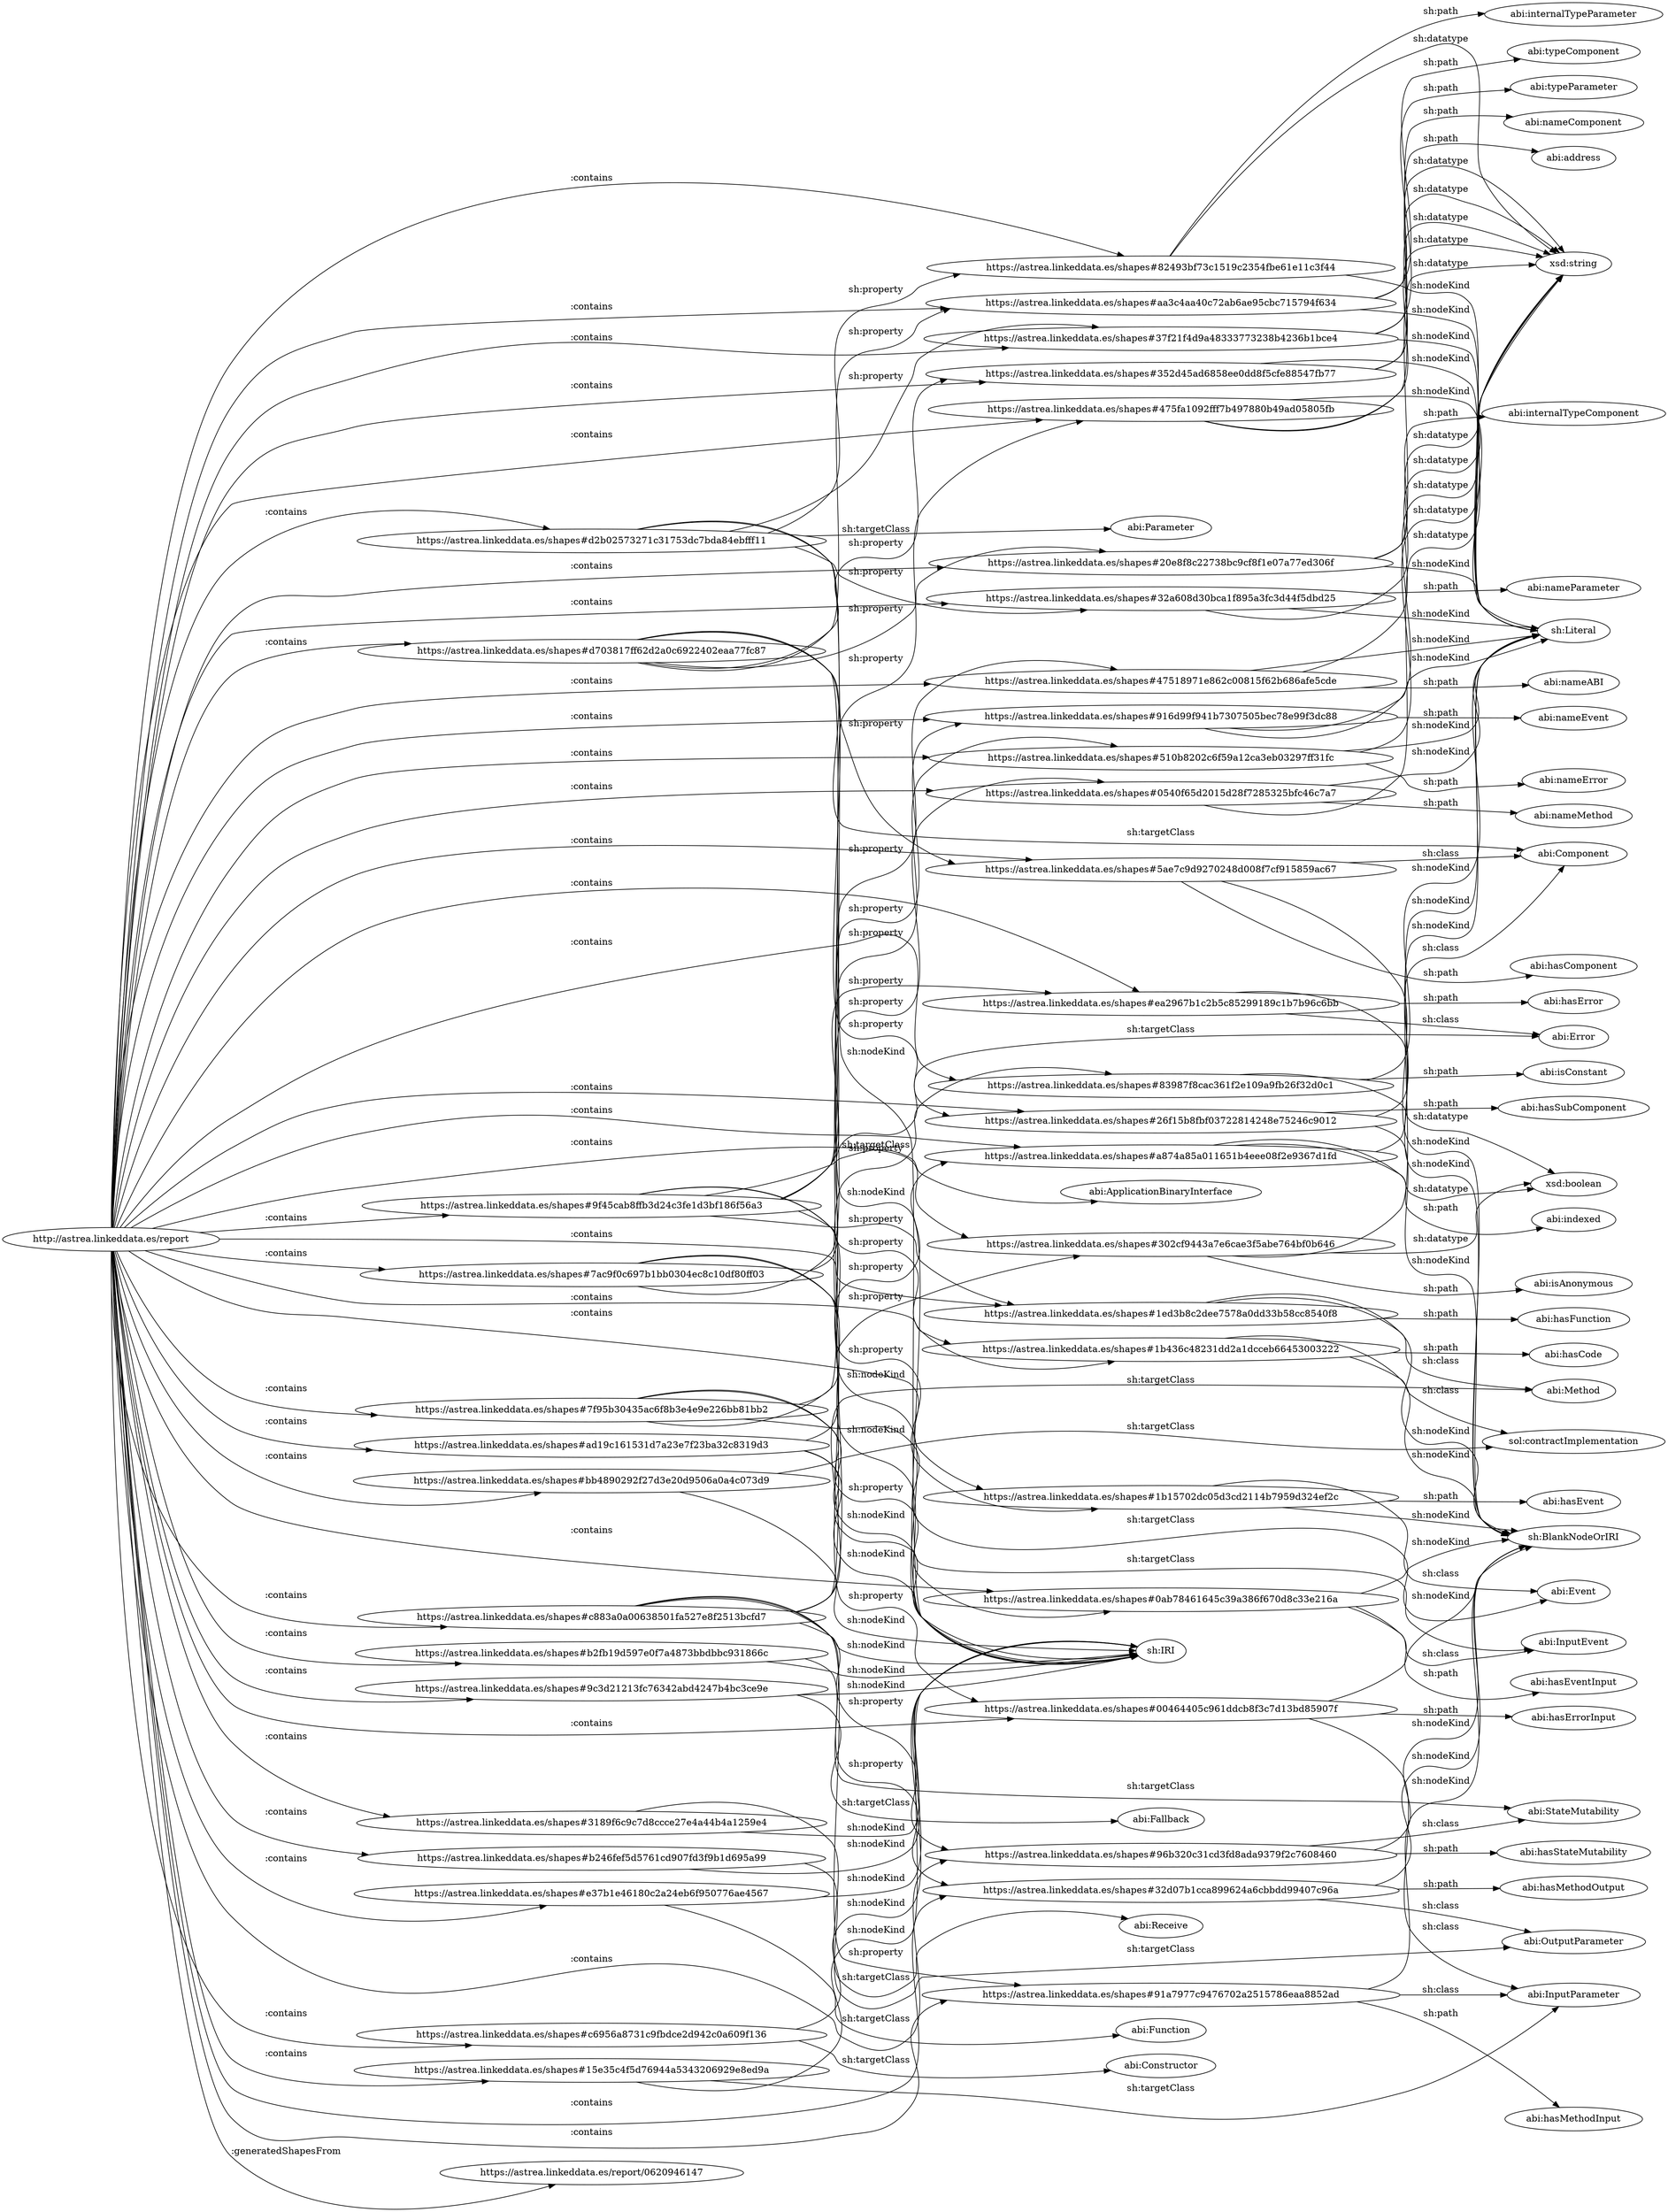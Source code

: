 digraph ar2dtool_diagram { 
rankdir=LR;
size="1501"
	"https://astrea.linkeddata.es/shapes#aa3c4aa40c72ab6ae95cbc715794f634" -> "abi:typeComponent" [ label = "sh:path" ];
	"https://astrea.linkeddata.es/shapes#aa3c4aa40c72ab6ae95cbc715794f634" -> "sh:Literal" [ label = "sh:nodeKind" ];
	"https://astrea.linkeddata.es/shapes#aa3c4aa40c72ab6ae95cbc715794f634" -> "xsd:string" [ label = "sh:datatype" ];
	"https://astrea.linkeddata.es/shapes#9c3d21213fc76342abd4247b4bc3ce9e" -> "abi:Fallback" [ label = "sh:targetClass" ];
	"https://astrea.linkeddata.es/shapes#9c3d21213fc76342abd4247b4bc3ce9e" -> "sh:IRI" [ label = "sh:nodeKind" ];
	"https://astrea.linkeddata.es/shapes#83987f8cac361f2e109a9fb26f32d0c1" -> "abi:isConstant" [ label = "sh:path" ];
	"https://astrea.linkeddata.es/shapes#83987f8cac361f2e109a9fb26f32d0c1" -> "sh:Literal" [ label = "sh:nodeKind" ];
	"https://astrea.linkeddata.es/shapes#83987f8cac361f2e109a9fb26f32d0c1" -> "xsd:boolean" [ label = "sh:datatype" ];
	"https://astrea.linkeddata.es/shapes#9f45cab8ffb3d24c3fe1d3bf186f56a3" -> "https://astrea.linkeddata.es/shapes#47518971e862c00815f62b686afe5cde" [ label = "sh:property" ];
	"https://astrea.linkeddata.es/shapes#9f45cab8ffb3d24c3fe1d3bf186f56a3" -> "https://astrea.linkeddata.es/shapes#1ed3b8c2dee7578a0dd33b58cc8540f8" [ label = "sh:property" ];
	"https://astrea.linkeddata.es/shapes#9f45cab8ffb3d24c3fe1d3bf186f56a3" -> "https://astrea.linkeddata.es/shapes#475fa1092fff7b497880b49ad05805fb" [ label = "sh:property" ];
	"https://astrea.linkeddata.es/shapes#9f45cab8ffb3d24c3fe1d3bf186f56a3" -> "https://astrea.linkeddata.es/shapes#1b436c48231dd2a1dcceb66453003222" [ label = "sh:property" ];
	"https://astrea.linkeddata.es/shapes#9f45cab8ffb3d24c3fe1d3bf186f56a3" -> "https://astrea.linkeddata.es/shapes#1b15702dc05d3cd2114b7959d324ef2c" [ label = "sh:property" ];
	"https://astrea.linkeddata.es/shapes#9f45cab8ffb3d24c3fe1d3bf186f56a3" -> "abi:ApplicationBinaryInterface" [ label = "sh:targetClass" ];
	"https://astrea.linkeddata.es/shapes#9f45cab8ffb3d24c3fe1d3bf186f56a3" -> "sh:IRI" [ label = "sh:nodeKind" ];
	"https://astrea.linkeddata.es/shapes#9f45cab8ffb3d24c3fe1d3bf186f56a3" -> "https://astrea.linkeddata.es/shapes#ea2967b1c2b5c85299189c1b7b96c6bb" [ label = "sh:property" ];
	"https://astrea.linkeddata.es/shapes#7ac9f0c697b1bb0304ec8c10df80ff03" -> "abi:Error" [ label = "sh:targetClass" ];
	"https://astrea.linkeddata.es/shapes#7ac9f0c697b1bb0304ec8c10df80ff03" -> "https://astrea.linkeddata.es/shapes#510b8202c6f59a12ca3eb03297ff31fc" [ label = "sh:property" ];
	"https://astrea.linkeddata.es/shapes#7ac9f0c697b1bb0304ec8c10df80ff03" -> "https://astrea.linkeddata.es/shapes#00464405c961ddcb8f3c7d13bd85907f" [ label = "sh:property" ];
	"https://astrea.linkeddata.es/shapes#7ac9f0c697b1bb0304ec8c10df80ff03" -> "sh:IRI" [ label = "sh:nodeKind" ];
	"https://astrea.linkeddata.es/shapes#352d45ad6858ee0dd8f5cfe88547fb77" -> "abi:nameComponent" [ label = "sh:path" ];
	"https://astrea.linkeddata.es/shapes#352d45ad6858ee0dd8f5cfe88547fb77" -> "sh:Literal" [ label = "sh:nodeKind" ];
	"https://astrea.linkeddata.es/shapes#352d45ad6858ee0dd8f5cfe88547fb77" -> "xsd:string" [ label = "sh:datatype" ];
	"https://astrea.linkeddata.es/shapes#bb4890292f27d3e20d9506a0a4c073d9" -> "sol:contractImplementation" [ label = "sh:targetClass" ];
	"https://astrea.linkeddata.es/shapes#bb4890292f27d3e20d9506a0a4c073d9" -> "sh:IRI" [ label = "sh:nodeKind" ];
	"https://astrea.linkeddata.es/shapes#d2b02573271c31753dc7bda84ebfff11" -> "abi:Parameter" [ label = "sh:targetClass" ];
	"https://astrea.linkeddata.es/shapes#d2b02573271c31753dc7bda84ebfff11" -> "https://astrea.linkeddata.es/shapes#82493bf73c1519c2354fbe61e11c3f44" [ label = "sh:property" ];
	"https://astrea.linkeddata.es/shapes#d2b02573271c31753dc7bda84ebfff11" -> "https://astrea.linkeddata.es/shapes#37f21f4d9a48333773238b4236b1bce4" [ label = "sh:property" ];
	"https://astrea.linkeddata.es/shapes#d2b02573271c31753dc7bda84ebfff11" -> "https://astrea.linkeddata.es/shapes#32a608d30bca1f895a3fc3d44f5dbd25" [ label = "sh:property" ];
	"https://astrea.linkeddata.es/shapes#d2b02573271c31753dc7bda84ebfff11" -> "https://astrea.linkeddata.es/shapes#5ae7c9d9270248d008f7cf915859ac67" [ label = "sh:property" ];
	"https://astrea.linkeddata.es/shapes#d2b02573271c31753dc7bda84ebfff11" -> "sh:IRI" [ label = "sh:nodeKind" ];
	"https://astrea.linkeddata.es/shapes#b2fb19d597e0f7a4873bbdbbc931866c" -> "abi:StateMutability" [ label = "sh:targetClass" ];
	"https://astrea.linkeddata.es/shapes#b2fb19d597e0f7a4873bbdbbc931866c" -> "sh:IRI" [ label = "sh:nodeKind" ];
	"https://astrea.linkeddata.es/shapes#c883a0a00638501fa527e8f2513bcfd7" -> "https://astrea.linkeddata.es/shapes#83987f8cac361f2e109a9fb26f32d0c1" [ label = "sh:property" ];
	"https://astrea.linkeddata.es/shapes#c883a0a00638501fa527e8f2513bcfd7" -> "https://astrea.linkeddata.es/shapes#0540f65d2015d28f7285325bfc46c7a7" [ label = "sh:property" ];
	"https://astrea.linkeddata.es/shapes#c883a0a00638501fa527e8f2513bcfd7" -> "https://astrea.linkeddata.es/shapes#32d07b1cca899624a6cbbdd99407c96a" [ label = "sh:property" ];
	"https://astrea.linkeddata.es/shapes#c883a0a00638501fa527e8f2513bcfd7" -> "abi:Method" [ label = "sh:targetClass" ];
	"https://astrea.linkeddata.es/shapes#c883a0a00638501fa527e8f2513bcfd7" -> "https://astrea.linkeddata.es/shapes#91a7977c9476702a2515786eaa8852ad" [ label = "sh:property" ];
	"https://astrea.linkeddata.es/shapes#c883a0a00638501fa527e8f2513bcfd7" -> "sh:IRI" [ label = "sh:nodeKind" ];
	"https://astrea.linkeddata.es/shapes#c883a0a00638501fa527e8f2513bcfd7" -> "https://astrea.linkeddata.es/shapes#96b320c31cd3fd8ada9379f2c7608460" [ label = "sh:property" ];
	"https://astrea.linkeddata.es/shapes#475fa1092fff7b497880b49ad05805fb" -> "abi:address" [ label = "sh:path" ];
	"https://astrea.linkeddata.es/shapes#475fa1092fff7b497880b49ad05805fb" -> "sh:Literal" [ label = "sh:nodeKind" ];
	"https://astrea.linkeddata.es/shapes#475fa1092fff7b497880b49ad05805fb" -> "xsd:string" [ label = "sh:datatype" ];
	"https://astrea.linkeddata.es/shapes#3189f6c9c7d8ccce27e4a44b4a1259e4" -> "abi:Receive" [ label = "sh:targetClass" ];
	"https://astrea.linkeddata.es/shapes#3189f6c9c7d8ccce27e4a44b4a1259e4" -> "sh:IRI" [ label = "sh:nodeKind" ];
	"https://astrea.linkeddata.es/shapes#1ed3b8c2dee7578a0dd33b58cc8540f8" -> "abi:hasFunction" [ label = "sh:path" ];
	"https://astrea.linkeddata.es/shapes#1ed3b8c2dee7578a0dd33b58cc8540f8" -> "sh:BlankNodeOrIRI" [ label = "sh:nodeKind" ];
	"https://astrea.linkeddata.es/shapes#1ed3b8c2dee7578a0dd33b58cc8540f8" -> "abi:Method" [ label = "sh:class" ];
	"https://astrea.linkeddata.es/shapes#37f21f4d9a48333773238b4236b1bce4" -> "abi:typeParameter" [ label = "sh:path" ];
	"https://astrea.linkeddata.es/shapes#37f21f4d9a48333773238b4236b1bce4" -> "sh:Literal" [ label = "sh:nodeKind" ];
	"https://astrea.linkeddata.es/shapes#37f21f4d9a48333773238b4236b1bce4" -> "xsd:string" [ label = "sh:datatype" ];
	"https://astrea.linkeddata.es/shapes#a874a85a011651b4eee08f2e9367d1fd" -> "abi:indexed" [ label = "sh:path" ];
	"https://astrea.linkeddata.es/shapes#a874a85a011651b4eee08f2e9367d1fd" -> "sh:Literal" [ label = "sh:nodeKind" ];
	"https://astrea.linkeddata.es/shapes#a874a85a011651b4eee08f2e9367d1fd" -> "xsd:boolean" [ label = "sh:datatype" ];
	"https://astrea.linkeddata.es/shapes#32d07b1cca899624a6cbbdd99407c96a" -> "abi:hasMethodOutput" [ label = "sh:path" ];
	"https://astrea.linkeddata.es/shapes#32d07b1cca899624a6cbbdd99407c96a" -> "sh:BlankNodeOrIRI" [ label = "sh:nodeKind" ];
	"https://astrea.linkeddata.es/shapes#32d07b1cca899624a6cbbdd99407c96a" -> "abi:OutputParameter" [ label = "sh:class" ];
	"https://astrea.linkeddata.es/shapes#5ae7c9d9270248d008f7cf915859ac67" -> "abi:hasComponent" [ label = "sh:path" ];
	"https://astrea.linkeddata.es/shapes#5ae7c9d9270248d008f7cf915859ac67" -> "sh:BlankNodeOrIRI" [ label = "sh:nodeKind" ];
	"https://astrea.linkeddata.es/shapes#5ae7c9d9270248d008f7cf915859ac67" -> "abi:Component" [ label = "sh:class" ];
	"https://astrea.linkeddata.es/shapes#ad19c161531d7a23e7f23ba32c8319d3" -> "abi:InputEvent" [ label = "sh:targetClass" ];
	"https://astrea.linkeddata.es/shapes#ad19c161531d7a23e7f23ba32c8319d3" -> "https://astrea.linkeddata.es/shapes#a874a85a011651b4eee08f2e9367d1fd" [ label = "sh:property" ];
	"https://astrea.linkeddata.es/shapes#ad19c161531d7a23e7f23ba32c8319d3" -> "sh:IRI" [ label = "sh:nodeKind" ];
	"https://astrea.linkeddata.es/shapes#302cf9443a7e6cae3f5abe764bf0b646" -> "abi:isAnonymous" [ label = "sh:path" ];
	"https://astrea.linkeddata.es/shapes#302cf9443a7e6cae3f5abe764bf0b646" -> "sh:Literal" [ label = "sh:nodeKind" ];
	"https://astrea.linkeddata.es/shapes#302cf9443a7e6cae3f5abe764bf0b646" -> "xsd:boolean" [ label = "sh:datatype" ];
	"https://astrea.linkeddata.es/shapes#96b320c31cd3fd8ada9379f2c7608460" -> "abi:hasStateMutability" [ label = "sh:path" ];
	"https://astrea.linkeddata.es/shapes#96b320c31cd3fd8ada9379f2c7608460" -> "sh:BlankNodeOrIRI" [ label = "sh:nodeKind" ];
	"https://astrea.linkeddata.es/shapes#96b320c31cd3fd8ada9379f2c7608460" -> "abi:StateMutability" [ label = "sh:class" ];
	"https://astrea.linkeddata.es/shapes#20e8f8c22738bc9cf8f1e07a77ed306f" -> "abi:internalTypeComponent" [ label = "sh:path" ];
	"https://astrea.linkeddata.es/shapes#20e8f8c22738bc9cf8f1e07a77ed306f" -> "sh:Literal" [ label = "sh:nodeKind" ];
	"https://astrea.linkeddata.es/shapes#20e8f8c22738bc9cf8f1e07a77ed306f" -> "xsd:string" [ label = "sh:datatype" ];
	"https://astrea.linkeddata.es/shapes#b246fef5d5761cd907fd3f9b1d695a99" -> "abi:OutputParameter" [ label = "sh:targetClass" ];
	"https://astrea.linkeddata.es/shapes#b246fef5d5761cd907fd3f9b1d695a99" -> "sh:IRI" [ label = "sh:nodeKind" ];
	"https://astrea.linkeddata.es/shapes#00464405c961ddcb8f3c7d13bd85907f" -> "abi:hasErrorInput" [ label = "sh:path" ];
	"https://astrea.linkeddata.es/shapes#00464405c961ddcb8f3c7d13bd85907f" -> "sh:BlankNodeOrIRI" [ label = "sh:nodeKind" ];
	"https://astrea.linkeddata.es/shapes#00464405c961ddcb8f3c7d13bd85907f" -> "abi:InputParameter" [ label = "sh:class" ];
	"https://astrea.linkeddata.es/shapes#82493bf73c1519c2354fbe61e11c3f44" -> "abi:internalTypeParameter" [ label = "sh:path" ];
	"https://astrea.linkeddata.es/shapes#82493bf73c1519c2354fbe61e11c3f44" -> "sh:Literal" [ label = "sh:nodeKind" ];
	"https://astrea.linkeddata.es/shapes#82493bf73c1519c2354fbe61e11c3f44" -> "xsd:string" [ label = "sh:datatype" ];
	"https://astrea.linkeddata.es/shapes#91a7977c9476702a2515786eaa8852ad" -> "abi:hasMethodInput" [ label = "sh:path" ];
	"https://astrea.linkeddata.es/shapes#91a7977c9476702a2515786eaa8852ad" -> "sh:BlankNodeOrIRI" [ label = "sh:nodeKind" ];
	"https://astrea.linkeddata.es/shapes#91a7977c9476702a2515786eaa8852ad" -> "abi:InputParameter" [ label = "sh:class" ];
	"https://astrea.linkeddata.es/shapes#7f95b30435ac6f8b3e4e9e226bb81bb2" -> "abi:Event" [ label = "sh:targetClass" ];
	"https://astrea.linkeddata.es/shapes#7f95b30435ac6f8b3e4e9e226bb81bb2" -> "https://astrea.linkeddata.es/shapes#916d99f941b7307505bec78e99f3dc88" [ label = "sh:property" ];
	"https://astrea.linkeddata.es/shapes#7f95b30435ac6f8b3e4e9e226bb81bb2" -> "https://astrea.linkeddata.es/shapes#302cf9443a7e6cae3f5abe764bf0b646" [ label = "sh:property" ];
	"https://astrea.linkeddata.es/shapes#7f95b30435ac6f8b3e4e9e226bb81bb2" -> "https://astrea.linkeddata.es/shapes#0ab78461645c39a386f670d8c33e216a" [ label = "sh:property" ];
	"https://astrea.linkeddata.es/shapes#7f95b30435ac6f8b3e4e9e226bb81bb2" -> "sh:IRI" [ label = "sh:nodeKind" ];
	"https://astrea.linkeddata.es/shapes#c6956a8731c9fbdce2d942c0a609f136" -> "abi:Constructor" [ label = "sh:targetClass" ];
	"https://astrea.linkeddata.es/shapes#c6956a8731c9fbdce2d942c0a609f136" -> "sh:IRI" [ label = "sh:nodeKind" ];
	"http://astrea.linkeddata.es/report" -> "https://astrea.linkeddata.es/shapes#302cf9443a7e6cae3f5abe764bf0b646" [ label = ":contains" ];
	"http://astrea.linkeddata.es/report" -> "https://astrea.linkeddata.es/shapes#1b436c48231dd2a1dcceb66453003222" [ label = ":contains" ];
	"http://astrea.linkeddata.es/report" -> "https://astrea.linkeddata.es/shapes#3189f6c9c7d8ccce27e4a44b4a1259e4" [ label = ":contains" ];
	"http://astrea.linkeddata.es/report" -> "https://astrea.linkeddata.es/shapes#00464405c961ddcb8f3c7d13bd85907f" [ label = ":contains" ];
	"http://astrea.linkeddata.es/report" -> "https://astrea.linkeddata.es/shapes#82493bf73c1519c2354fbe61e11c3f44" [ label = ":contains" ];
	"http://astrea.linkeddata.es/report" -> "https://astrea.linkeddata.es/shapes#aa3c4aa40c72ab6ae95cbc715794f634" [ label = ":contains" ];
	"http://astrea.linkeddata.es/report" -> "https://astrea.linkeddata.es/shapes#d2b02573271c31753dc7bda84ebfff11" [ label = ":contains" ];
	"http://astrea.linkeddata.es/report" -> "https://astrea.linkeddata.es/shapes#7f95b30435ac6f8b3e4e9e226bb81bb2" [ label = ":contains" ];
	"http://astrea.linkeddata.es/report" -> "https://astrea.linkeddata.es/shapes#91a7977c9476702a2515786eaa8852ad" [ label = ":contains" ];
	"http://astrea.linkeddata.es/report" -> "https://astrea.linkeddata.es/shapes#916d99f941b7307505bec78e99f3dc88" [ label = ":contains" ];
	"http://astrea.linkeddata.es/report" -> "https://astrea.linkeddata.es/shapes#15e35c4f5d76944a5343206929e8ed9a" [ label = ":contains" ];
	"http://astrea.linkeddata.es/report" -> "https://astrea.linkeddata.es/shapes#47518971e862c00815f62b686afe5cde" [ label = ":contains" ];
	"http://astrea.linkeddata.es/report" -> "https://astrea.linkeddata.es/shapes#a874a85a011651b4eee08f2e9367d1fd" [ label = ":contains" ];
	"http://astrea.linkeddata.es/report" -> "https://astrea.linkeddata.es/shapes#32d07b1cca899624a6cbbdd99407c96a" [ label = ":contains" ];
	"http://astrea.linkeddata.es/report" -> "https://astrea.linkeddata.es/shapes#b2fb19d597e0f7a4873bbdbbc931866c" [ label = ":contains" ];
	"http://astrea.linkeddata.es/report" -> "https://astrea.linkeddata.es/shapes#1ed3b8c2dee7578a0dd33b58cc8540f8" [ label = ":contains" ];
	"http://astrea.linkeddata.es/report" -> "https://astrea.linkeddata.es/shapes#c883a0a00638501fa527e8f2513bcfd7" [ label = ":contains" ];
	"http://astrea.linkeddata.es/report" -> "https://astrea.linkeddata.es/shapes#32a608d30bca1f895a3fc3d44f5dbd25" [ label = ":contains" ];
	"http://astrea.linkeddata.es/report" -> "https://astrea.linkeddata.es/shapes#d703817ff62d2a0c6922402eaa77fc87" [ label = ":contains" ];
	"http://astrea.linkeddata.es/report" -> "https://astrea.linkeddata.es/shapes#0540f65d2015d28f7285325bfc46c7a7" [ label = ":contains" ];
	"http://astrea.linkeddata.es/report" -> "https://astrea.linkeddata.es/shapes#0ab78461645c39a386f670d8c33e216a" [ label = ":contains" ];
	"http://astrea.linkeddata.es/report" -> "https://astrea.linkeddata.es/shapes#9f45cab8ffb3d24c3fe1d3bf186f56a3" [ label = ":contains" ];
	"http://astrea.linkeddata.es/report" -> "https://astrea.linkeddata.es/shapes#20e8f8c22738bc9cf8f1e07a77ed306f" [ label = ":contains" ];
	"http://astrea.linkeddata.es/report" -> "https://astrea.linkeddata.es/shapes#ad19c161531d7a23e7f23ba32c8319d3" [ label = ":contains" ];
	"http://astrea.linkeddata.es/report" -> "https://astrea.linkeddata.es/shapes#9c3d21213fc76342abd4247b4bc3ce9e" [ label = ":contains" ];
	"http://astrea.linkeddata.es/report" -> "https://astrea.linkeddata.es/shapes#475fa1092fff7b497880b49ad05805fb" [ label = ":contains" ];
	"http://astrea.linkeddata.es/report" -> "https://astrea.linkeddata.es/shapes#7ac9f0c697b1bb0304ec8c10df80ff03" [ label = ":contains" ];
	"http://astrea.linkeddata.es/report" -> "https://astrea.linkeddata.es/shapes#ea2967b1c2b5c85299189c1b7b96c6bb" [ label = ":contains" ];
	"http://astrea.linkeddata.es/report" -> "https://astrea.linkeddata.es/shapes#b246fef5d5761cd907fd3f9b1d695a99" [ label = ":contains" ];
	"http://astrea.linkeddata.es/report" -> "https://astrea.linkeddata.es/shapes#c6956a8731c9fbdce2d942c0a609f136" [ label = ":contains" ];
	"http://astrea.linkeddata.es/report" -> "https://astrea.linkeddata.es/shapes#83987f8cac361f2e109a9fb26f32d0c1" [ label = ":contains" ];
	"http://astrea.linkeddata.es/report" -> "https://astrea.linkeddata.es/shapes#37f21f4d9a48333773238b4236b1bce4" [ label = ":contains" ];
	"http://astrea.linkeddata.es/report" -> "https://astrea.linkeddata.es/shapes#5ae7c9d9270248d008f7cf915859ac67" [ label = ":contains" ];
	"http://astrea.linkeddata.es/report" -> "https://astrea.linkeddata.es/shapes#bb4890292f27d3e20d9506a0a4c073d9" [ label = ":contains" ];
	"http://astrea.linkeddata.es/report" -> "https://astrea.linkeddata.es/shapes#510b8202c6f59a12ca3eb03297ff31fc" [ label = ":contains" ];
	"http://astrea.linkeddata.es/report" -> "https://astrea.linkeddata.es/shapes#26f15b8fbf03722814248e75246c9012" [ label = ":contains" ];
	"http://astrea.linkeddata.es/report" -> "https://astrea.linkeddata.es/shapes#96b320c31cd3fd8ada9379f2c7608460" [ label = ":contains" ];
	"http://astrea.linkeddata.es/report" -> "https://astrea.linkeddata.es/shapes#352d45ad6858ee0dd8f5cfe88547fb77" [ label = ":contains" ];
	"http://astrea.linkeddata.es/report" -> "https://astrea.linkeddata.es/shapes#e37b1e46180c2a24eb6f950776ae4567" [ label = ":contains" ];
	"http://astrea.linkeddata.es/report" -> "https://astrea.linkeddata.es/shapes#1b15702dc05d3cd2114b7959d324ef2c" [ label = ":contains" ];
	"http://astrea.linkeddata.es/report" -> "https://astrea.linkeddata.es/report/0620946147" [ label = ":generatedShapesFrom" ];
	"https://astrea.linkeddata.es/shapes#32a608d30bca1f895a3fc3d44f5dbd25" -> "abi:nameParameter" [ label = "sh:path" ];
	"https://astrea.linkeddata.es/shapes#32a608d30bca1f895a3fc3d44f5dbd25" -> "sh:Literal" [ label = "sh:nodeKind" ];
	"https://astrea.linkeddata.es/shapes#32a608d30bca1f895a3fc3d44f5dbd25" -> "xsd:string" [ label = "sh:datatype" ];
	"https://astrea.linkeddata.es/shapes#d703817ff62d2a0c6922402eaa77fc87" -> "abi:Component" [ label = "sh:targetClass" ];
	"https://astrea.linkeddata.es/shapes#d703817ff62d2a0c6922402eaa77fc87" -> "https://astrea.linkeddata.es/shapes#352d45ad6858ee0dd8f5cfe88547fb77" [ label = "sh:property" ];
	"https://astrea.linkeddata.es/shapes#d703817ff62d2a0c6922402eaa77fc87" -> "https://astrea.linkeddata.es/shapes#aa3c4aa40c72ab6ae95cbc715794f634" [ label = "sh:property" ];
	"https://astrea.linkeddata.es/shapes#d703817ff62d2a0c6922402eaa77fc87" -> "https://astrea.linkeddata.es/shapes#20e8f8c22738bc9cf8f1e07a77ed306f" [ label = "sh:property" ];
	"https://astrea.linkeddata.es/shapes#d703817ff62d2a0c6922402eaa77fc87" -> "https://astrea.linkeddata.es/shapes#26f15b8fbf03722814248e75246c9012" [ label = "sh:property" ];
	"https://astrea.linkeddata.es/shapes#d703817ff62d2a0c6922402eaa77fc87" -> "sh:IRI" [ label = "sh:nodeKind" ];
	"https://astrea.linkeddata.es/shapes#e37b1e46180c2a24eb6f950776ae4567" -> "abi:Function" [ label = "sh:targetClass" ];
	"https://astrea.linkeddata.es/shapes#e37b1e46180c2a24eb6f950776ae4567" -> "sh:IRI" [ label = "sh:nodeKind" ];
	"https://astrea.linkeddata.es/shapes#26f15b8fbf03722814248e75246c9012" -> "abi:hasSubComponent" [ label = "sh:path" ];
	"https://astrea.linkeddata.es/shapes#26f15b8fbf03722814248e75246c9012" -> "sh:BlankNodeOrIRI" [ label = "sh:nodeKind" ];
	"https://astrea.linkeddata.es/shapes#26f15b8fbf03722814248e75246c9012" -> "abi:Component" [ label = "sh:class" ];
	"https://astrea.linkeddata.es/shapes#15e35c4f5d76944a5343206929e8ed9a" -> "abi:InputParameter" [ label = "sh:targetClass" ];
	"https://astrea.linkeddata.es/shapes#15e35c4f5d76944a5343206929e8ed9a" -> "sh:IRI" [ label = "sh:nodeKind" ];
	"https://astrea.linkeddata.es/shapes#510b8202c6f59a12ca3eb03297ff31fc" -> "abi:nameError" [ label = "sh:path" ];
	"https://astrea.linkeddata.es/shapes#510b8202c6f59a12ca3eb03297ff31fc" -> "sh:Literal" [ label = "sh:nodeKind" ];
	"https://astrea.linkeddata.es/shapes#510b8202c6f59a12ca3eb03297ff31fc" -> "xsd:string" [ label = "sh:datatype" ];
	"https://astrea.linkeddata.es/shapes#1b436c48231dd2a1dcceb66453003222" -> "abi:hasCode" [ label = "sh:path" ];
	"https://astrea.linkeddata.es/shapes#1b436c48231dd2a1dcceb66453003222" -> "sh:BlankNodeOrIRI" [ label = "sh:nodeKind" ];
	"https://astrea.linkeddata.es/shapes#1b436c48231dd2a1dcceb66453003222" -> "sol:contractImplementation" [ label = "sh:class" ];
	"https://astrea.linkeddata.es/shapes#0540f65d2015d28f7285325bfc46c7a7" -> "abi:nameMethod" [ label = "sh:path" ];
	"https://astrea.linkeddata.es/shapes#0540f65d2015d28f7285325bfc46c7a7" -> "sh:Literal" [ label = "sh:nodeKind" ];
	"https://astrea.linkeddata.es/shapes#0540f65d2015d28f7285325bfc46c7a7" -> "xsd:string" [ label = "sh:datatype" ];
	"https://astrea.linkeddata.es/shapes#1b15702dc05d3cd2114b7959d324ef2c" -> "abi:hasEvent" [ label = "sh:path" ];
	"https://astrea.linkeddata.es/shapes#1b15702dc05d3cd2114b7959d324ef2c" -> "sh:BlankNodeOrIRI" [ label = "sh:nodeKind" ];
	"https://astrea.linkeddata.es/shapes#1b15702dc05d3cd2114b7959d324ef2c" -> "abi:Event" [ label = "sh:class" ];
	"https://astrea.linkeddata.es/shapes#ea2967b1c2b5c85299189c1b7b96c6bb" -> "abi:hasError" [ label = "sh:path" ];
	"https://astrea.linkeddata.es/shapes#ea2967b1c2b5c85299189c1b7b96c6bb" -> "sh:BlankNodeOrIRI" [ label = "sh:nodeKind" ];
	"https://astrea.linkeddata.es/shapes#ea2967b1c2b5c85299189c1b7b96c6bb" -> "abi:Error" [ label = "sh:class" ];
	"https://astrea.linkeddata.es/shapes#0ab78461645c39a386f670d8c33e216a" -> "abi:hasEventInput" [ label = "sh:path" ];
	"https://astrea.linkeddata.es/shapes#0ab78461645c39a386f670d8c33e216a" -> "sh:BlankNodeOrIRI" [ label = "sh:nodeKind" ];
	"https://astrea.linkeddata.es/shapes#0ab78461645c39a386f670d8c33e216a" -> "abi:InputEvent" [ label = "sh:class" ];
	"https://astrea.linkeddata.es/shapes#47518971e862c00815f62b686afe5cde" -> "abi:nameABI" [ label = "sh:path" ];
	"https://astrea.linkeddata.es/shapes#47518971e862c00815f62b686afe5cde" -> "sh:Literal" [ label = "sh:nodeKind" ];
	"https://astrea.linkeddata.es/shapes#47518971e862c00815f62b686afe5cde" -> "xsd:string" [ label = "sh:datatype" ];
	"https://astrea.linkeddata.es/shapes#916d99f941b7307505bec78e99f3dc88" -> "abi:nameEvent" [ label = "sh:path" ];
	"https://astrea.linkeddata.es/shapes#916d99f941b7307505bec78e99f3dc88" -> "sh:Literal" [ label = "sh:nodeKind" ];
	"https://astrea.linkeddata.es/shapes#916d99f941b7307505bec78e99f3dc88" -> "xsd:string" [ label = "sh:datatype" ];

}
